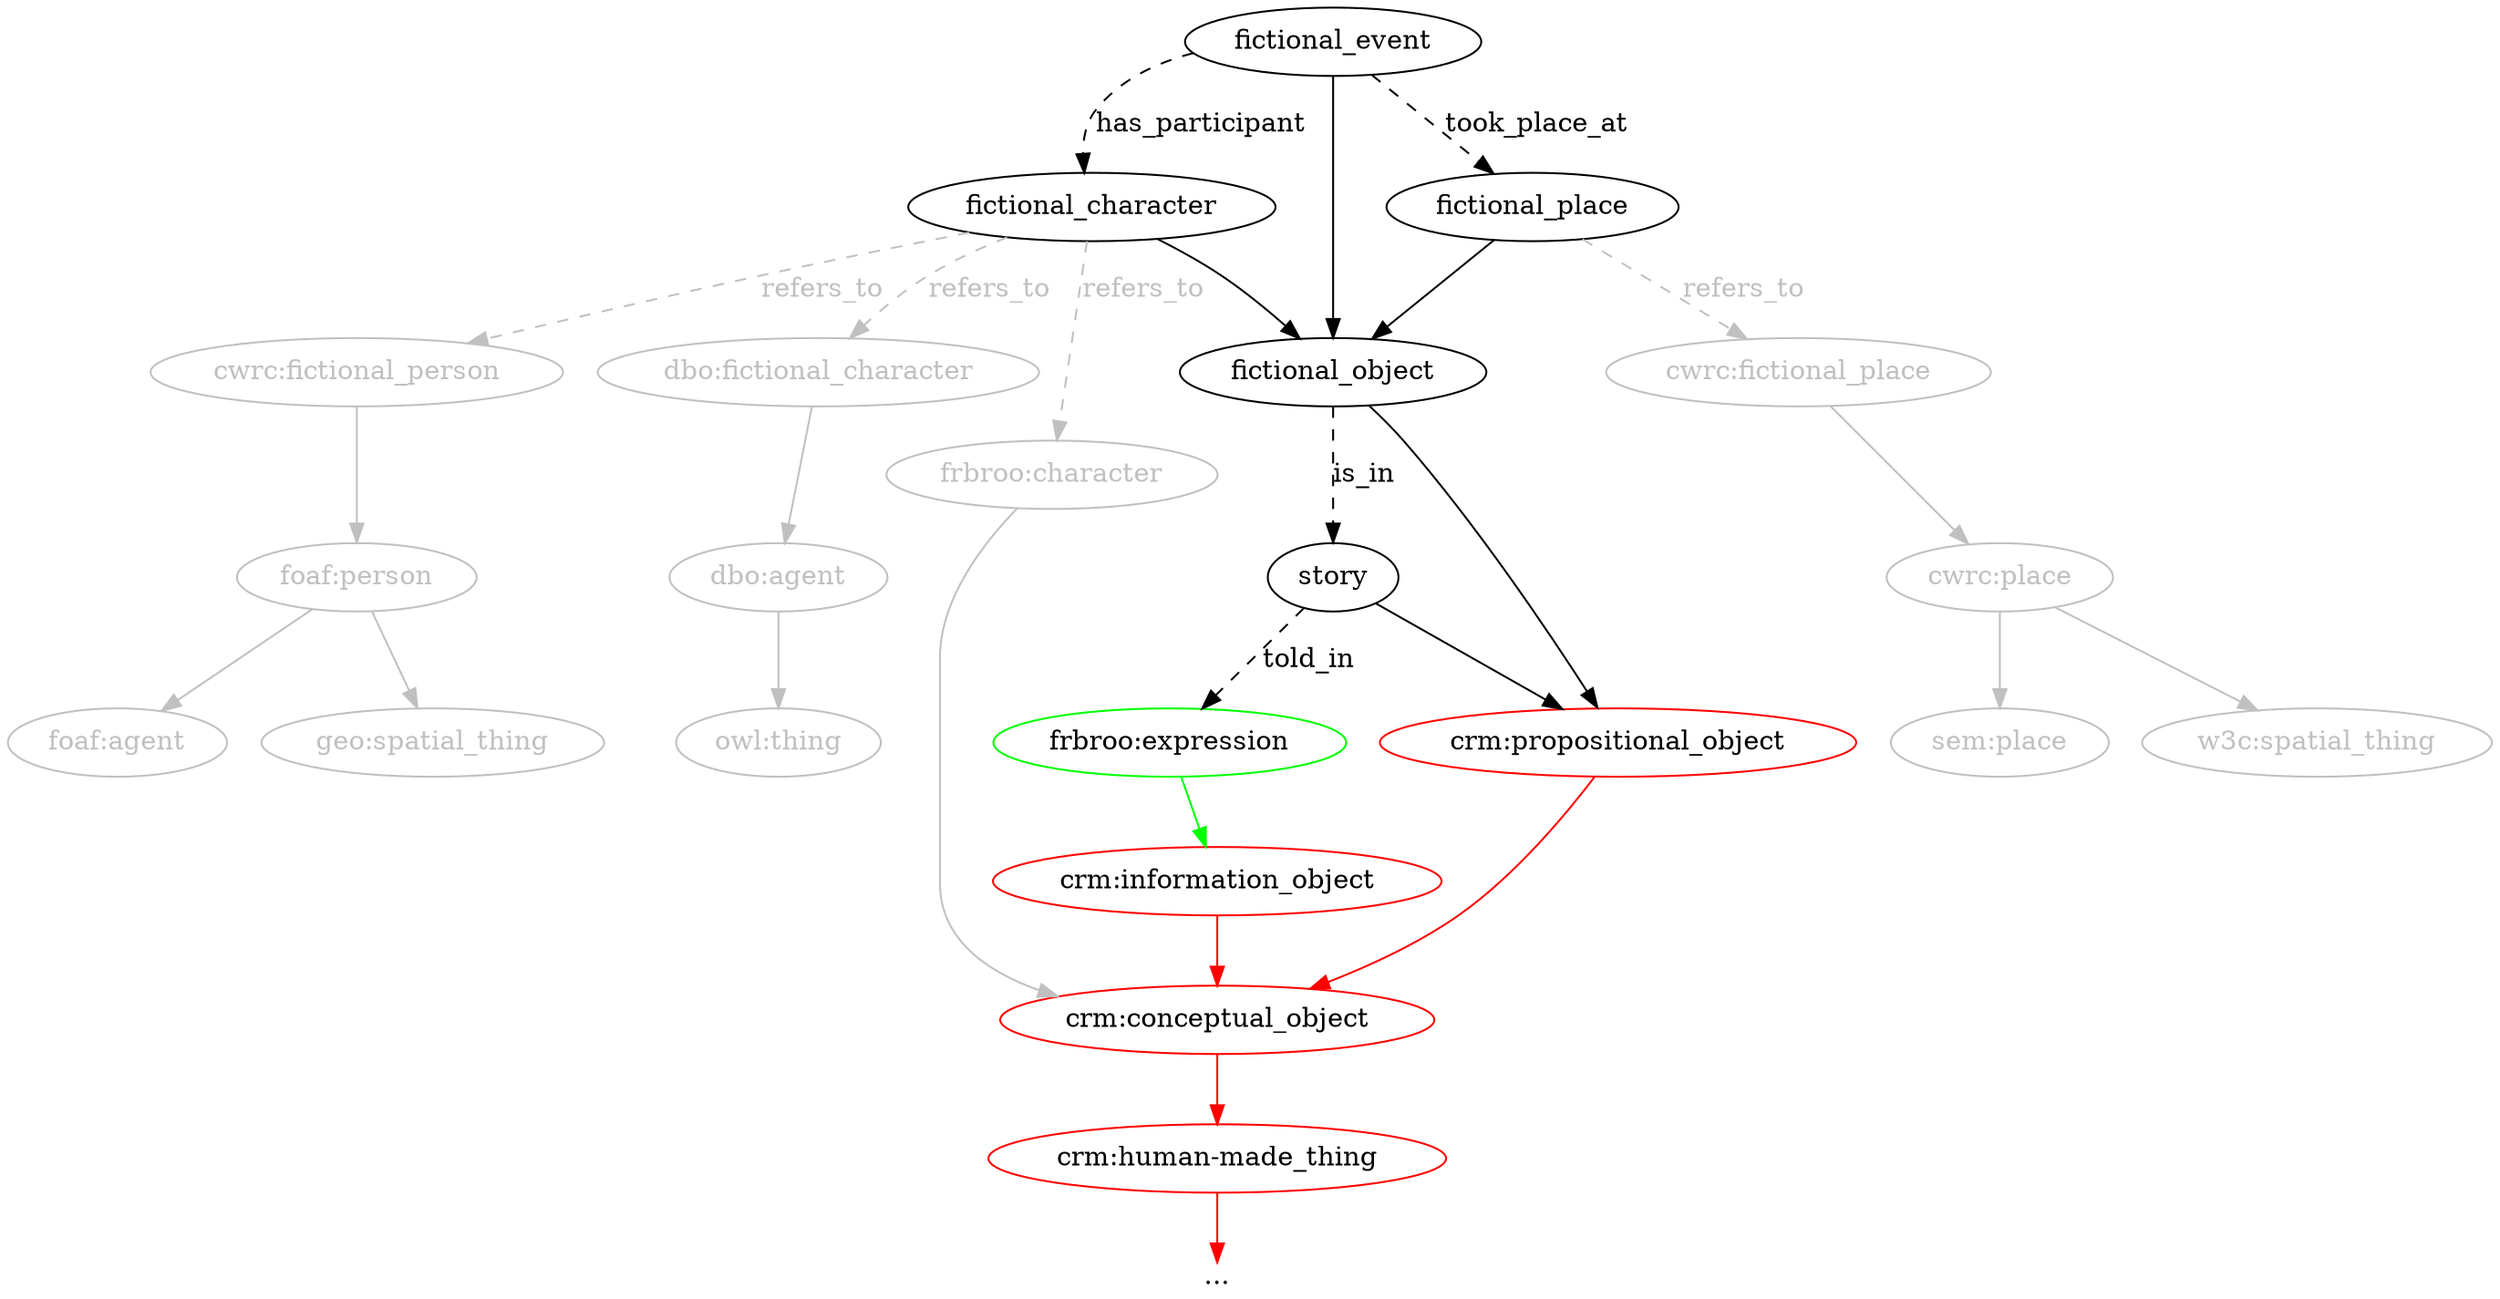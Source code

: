 digraph {

    // cidoc-crm classes
    _crm [label="..." color=red shape=plain]
    human_made_thing [label="crm:human-made_thing"  color=red]
    conceptual_object [label="crm:conceptual_object"  color=red]
    propositional_object [label="crm:propositional_object" color=red]
    information_object [label="crm:information_object"color=red]

    // cidoc-crm -is_a-> cidoc-crm
    human_made_thing -> _crm [color=red]
    conceptual_object -> human_made_thing  [color=red]
    propositional_object -> conceptual_object [color=red]
    information_object -> conceptual_object [color=red]

    // frbroo
    expression [label="frbroo:expression" color=green]
    expression -> information_object [color=green]
    frbroo_character [label="frbroo:character" color=grey fontcolor=grey]
    frbroo_character -> conceptual_object [color=grey]

    // emotel classes
    story
    fictional_object
    fictional_event
    fictional_character
    fictional_place

    // emotel -is_a-> crm
    story -> propositional_object
    fictional_object -> propositional_object

    // emotel property frbroo
    story -> expression [style=dashed label="told_in"]

    // emotel -is_a-> emotel
    fictional_event -> fictional_object
    fictional_character -> fictional_object
    fictional_place -> fictional_object

    // emotel property emotel
    fictional_event -> fictional_place [style=dashed label="took_place_at"]
    fictional_event -> fictional_character [style=dashed label="has_participant"]
    fictional_object -> story [style=dashed label="is_in"]

    // cwrc
    cwrc_fictional_person [label="cwrc:fictional_person" fontcolor=grey color=grey]
    cwrc_fictional_place [label="cwrc:fictional_place" fontcolor=grey color=grey]
    cwrc_place [label="cwrc:place" fontcolor=grey color=grey]
    // cwrc -is_a-> cwrc
    cwrc_fictional_place -> cwrc_place [color=grey]
    // foaf
    foaf_person [label="foaf:person" fontcolor=grey color=grey]
    foaf_agent [label="foaf:agent" fontcolor=grey color=grey]
    // geo
    geo_spatial_thing [label="geo:spatial_thing" color=grey fontcolor=grey]
    // cwrc -is_a-> foaf
    cwrc_fictional_person -> foaf_person [color=grey]
    foaf_person -> foaf_agent [color=grey]
    foaf_person -> geo_spatial_thing  [color=grey]
    // sem, w3
    sem_place [label="sem:place" color=grey fontcolor=grey]
    w3_spatial_thing [label="w3c:spatial_thing" color=grey fontcolor=grey]
    // cwrc -is_a-> sem, w3
    cwrc_place -> sem_place [color=grey]
    cwrc_place -> w3_spatial_thing [color=grey]

    // dbpedia
    dbo_fictional_character [label="dbo:fictional_character" color=grey fontcolor=grey]
    dbo_agent [label="dbo:agent" color=grey fontcolor=grey]
    dbo_fictional_character -> dbo_agent [color=grey]
    // owl
    owl_thing [label="owl:thing" color=grey fontcolor=grey]
    // dbpedia -is_a-> owl
    dbo_agent -> owl_thing [color=grey]

    // emotel -refers_to-> dbpedai, cwrc
    fictional_character -> cwrc_fictional_person [style=dashed color=grey label="refers_to" fontcolor=grey]
    fictional_character -> dbo_fictional_character [style=dashed color=grey label="refers_to" fontcolor=grey]
    fictional_character -> frbroo_character [style=dashed color=grey fontcolor=grey label="refers_to"]
    fictional_place -> cwrc_fictional_place [style=dashed color=grey fontcolor=grey label="refers_to"]

}
